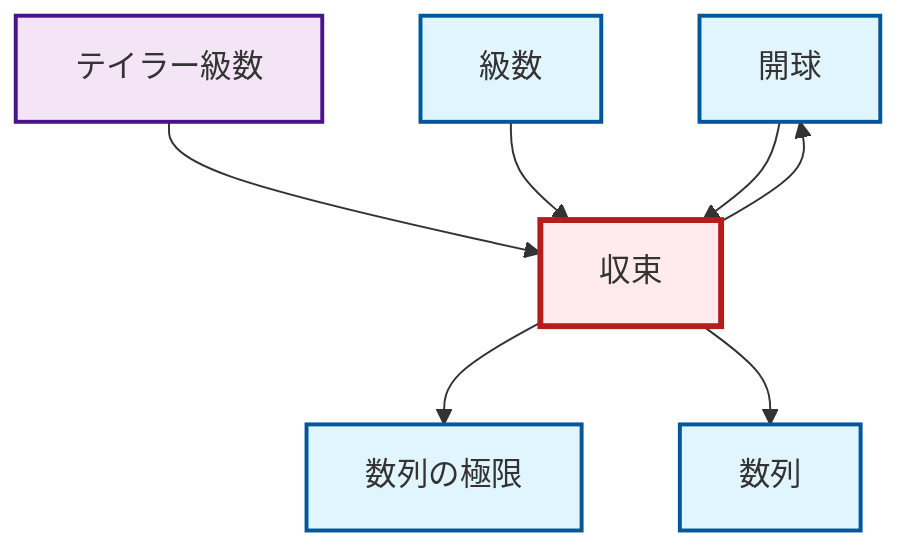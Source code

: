 graph TD
    classDef definition fill:#e1f5fe,stroke:#01579b,stroke-width:2px
    classDef theorem fill:#f3e5f5,stroke:#4a148c,stroke-width:2px
    classDef axiom fill:#fff3e0,stroke:#e65100,stroke-width:2px
    classDef example fill:#e8f5e9,stroke:#1b5e20,stroke-width:2px
    classDef current fill:#ffebee,stroke:#b71c1c,stroke-width:3px
    def-open-ball["開球"]:::definition
    thm-taylor-series["テイラー級数"]:::theorem
    def-series["級数"]:::definition
    def-limit["数列の極限"]:::definition
    def-convergence["収束"]:::definition
    def-sequence["数列"]:::definition
    def-convergence --> def-limit
    thm-taylor-series --> def-convergence
    def-convergence --> def-open-ball
    def-series --> def-convergence
    def-convergence --> def-sequence
    def-open-ball --> def-convergence
    class def-convergence current